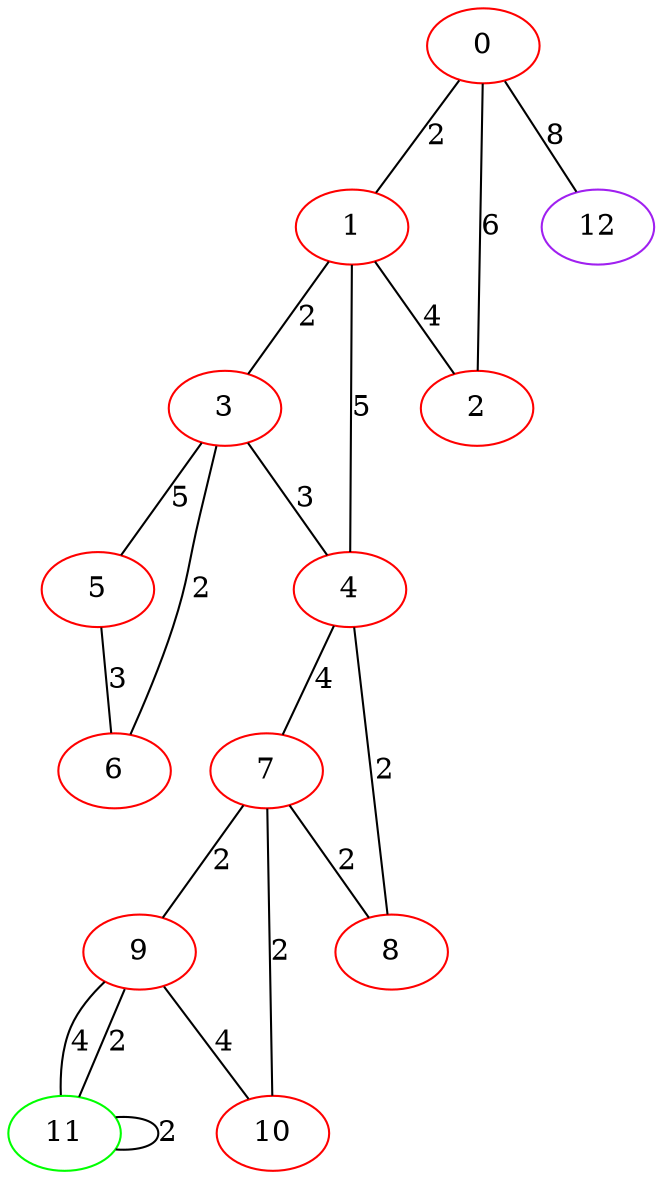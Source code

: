 graph "" {
0 [color=red, weight=1];
1 [color=red, weight=1];
2 [color=red, weight=1];
3 [color=red, weight=1];
4 [color=red, weight=1];
5 [color=red, weight=1];
6 [color=red, weight=1];
7 [color=red, weight=1];
8 [color=red, weight=1];
9 [color=red, weight=1];
10 [color=red, weight=1];
11 [color=green, weight=2];
12 [color=purple, weight=4];
0 -- 1  [key=0, label=2];
0 -- 2  [key=0, label=6];
0 -- 12  [key=0, label=8];
1 -- 2  [key=0, label=4];
1 -- 3  [key=0, label=2];
1 -- 4  [key=0, label=5];
3 -- 4  [key=0, label=3];
3 -- 5  [key=0, label=5];
3 -- 6  [key=0, label=2];
4 -- 8  [key=0, label=2];
4 -- 7  [key=0, label=4];
5 -- 6  [key=0, label=3];
7 -- 8  [key=0, label=2];
7 -- 9  [key=0, label=2];
7 -- 10  [key=0, label=2];
9 -- 10  [key=0, label=4];
9 -- 11  [key=0, label=4];
9 -- 11  [key=1, label=2];
11 -- 11  [key=0, label=2];
}
